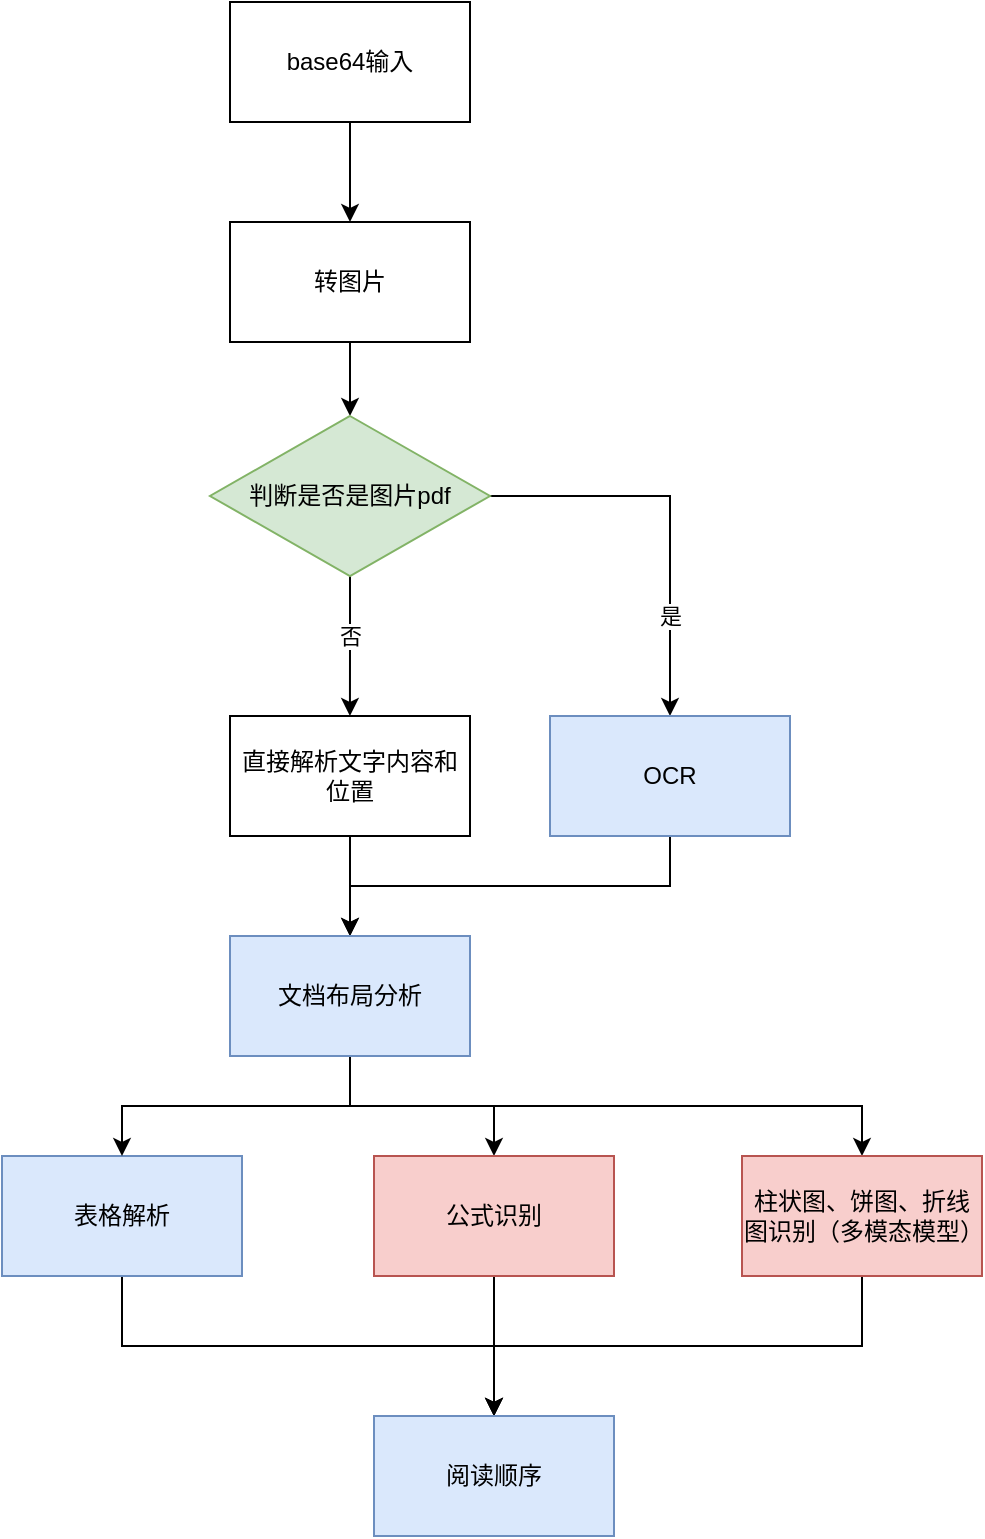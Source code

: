 <mxfile version="24.6.4" type="github">
  <diagram id="C5RBs43oDa-KdzZeNtuy" name="Page-1">
    <mxGraphModel dx="2066" dy="1119" grid="1" gridSize="10" guides="1" tooltips="1" connect="1" arrows="1" fold="1" page="1" pageScale="1" pageWidth="827" pageHeight="1169" math="0" shadow="0">
      <root>
        <mxCell id="WIyWlLk6GJQsqaUBKTNV-0" />
        <mxCell id="WIyWlLk6GJQsqaUBKTNV-1" parent="WIyWlLk6GJQsqaUBKTNV-0" />
        <mxCell id="Iuxmsyv7oll6pWx-hJi9-3" style="edgeStyle=orthogonalEdgeStyle;rounded=0;orthogonalLoop=1;jettySize=auto;html=1;exitX=0.5;exitY=1;exitDx=0;exitDy=0;entryX=0.5;entryY=0;entryDx=0;entryDy=0;" edge="1" parent="WIyWlLk6GJQsqaUBKTNV-1" source="Iuxmsyv7oll6pWx-hJi9-4" target="Iuxmsyv7oll6pWx-hJi9-24">
          <mxGeometry relative="1" as="geometry" />
        </mxCell>
        <mxCell id="Iuxmsyv7oll6pWx-hJi9-4" value="表格解析" style="rounded=0;whiteSpace=wrap;html=1;fillColor=#dae8fc;strokeColor=#6c8ebf;" vertex="1" parent="WIyWlLk6GJQsqaUBKTNV-1">
          <mxGeometry x="190" y="777" width="120" height="60" as="geometry" />
        </mxCell>
        <mxCell id="Iuxmsyv7oll6pWx-hJi9-5" style="edgeStyle=orthogonalEdgeStyle;rounded=0;orthogonalLoop=1;jettySize=auto;html=1;exitX=0.5;exitY=1;exitDx=0;exitDy=0;entryX=0.5;entryY=0;entryDx=0;entryDy=0;" edge="1" parent="WIyWlLk6GJQsqaUBKTNV-1" source="Iuxmsyv7oll6pWx-hJi9-6" target="Iuxmsyv7oll6pWx-hJi9-11">
          <mxGeometry relative="1" as="geometry" />
        </mxCell>
        <mxCell id="Iuxmsyv7oll6pWx-hJi9-6" value="转图片" style="rounded=0;whiteSpace=wrap;html=1;" vertex="1" parent="WIyWlLk6GJQsqaUBKTNV-1">
          <mxGeometry x="304" y="310" width="120" height="60" as="geometry" />
        </mxCell>
        <mxCell id="Iuxmsyv7oll6pWx-hJi9-7" style="edgeStyle=orthogonalEdgeStyle;rounded=0;orthogonalLoop=1;jettySize=auto;html=1;exitX=1;exitY=0.5;exitDx=0;exitDy=0;" edge="1" parent="WIyWlLk6GJQsqaUBKTNV-1" source="Iuxmsyv7oll6pWx-hJi9-11" target="Iuxmsyv7oll6pWx-hJi9-13">
          <mxGeometry relative="1" as="geometry" />
        </mxCell>
        <mxCell id="Iuxmsyv7oll6pWx-hJi9-8" value="是" style="edgeLabel;html=1;align=center;verticalAlign=middle;resizable=0;points=[];" vertex="1" connectable="0" parent="Iuxmsyv7oll6pWx-hJi9-7">
          <mxGeometry x="-0.051" relative="1" as="geometry">
            <mxPoint y="55" as="offset" />
          </mxGeometry>
        </mxCell>
        <mxCell id="Iuxmsyv7oll6pWx-hJi9-9" style="edgeStyle=orthogonalEdgeStyle;rounded=0;orthogonalLoop=1;jettySize=auto;html=1;exitX=0.5;exitY=1;exitDx=0;exitDy=0;" edge="1" parent="WIyWlLk6GJQsqaUBKTNV-1" source="Iuxmsyv7oll6pWx-hJi9-11">
          <mxGeometry relative="1" as="geometry">
            <mxPoint x="363.966" y="557" as="targetPoint" />
          </mxGeometry>
        </mxCell>
        <mxCell id="Iuxmsyv7oll6pWx-hJi9-10" value="否" style="edgeLabel;html=1;align=center;verticalAlign=middle;resizable=0;points=[];" vertex="1" connectable="0" parent="Iuxmsyv7oll6pWx-hJi9-9">
          <mxGeometry x="-0.225" y="2" relative="1" as="geometry">
            <mxPoint x="-2" y="2" as="offset" />
          </mxGeometry>
        </mxCell>
        <mxCell id="Iuxmsyv7oll6pWx-hJi9-11" value="判断是否是图片pdf" style="rhombus;whiteSpace=wrap;html=1;fillColor=#d5e8d4;strokeColor=#82b366;" vertex="1" parent="WIyWlLk6GJQsqaUBKTNV-1">
          <mxGeometry x="294" y="407" width="140" height="80" as="geometry" />
        </mxCell>
        <mxCell id="Iuxmsyv7oll6pWx-hJi9-12" style="edgeStyle=orthogonalEdgeStyle;rounded=0;orthogonalLoop=1;jettySize=auto;html=1;exitX=0.5;exitY=1;exitDx=0;exitDy=0;entryX=0.5;entryY=0;entryDx=0;entryDy=0;" edge="1" parent="WIyWlLk6GJQsqaUBKTNV-1" source="Iuxmsyv7oll6pWx-hJi9-13" target="Iuxmsyv7oll6pWx-hJi9-19">
          <mxGeometry relative="1" as="geometry" />
        </mxCell>
        <mxCell id="Iuxmsyv7oll6pWx-hJi9-13" value="OCR" style="rounded=0;whiteSpace=wrap;html=1;fillColor=#dae8fc;strokeColor=#6c8ebf;" vertex="1" parent="WIyWlLk6GJQsqaUBKTNV-1">
          <mxGeometry x="464" y="557" width="120" height="60" as="geometry" />
        </mxCell>
        <mxCell id="Iuxmsyv7oll6pWx-hJi9-14" style="edgeStyle=orthogonalEdgeStyle;rounded=0;orthogonalLoop=1;jettySize=auto;html=1;exitX=0.5;exitY=1;exitDx=0;exitDy=0;" edge="1" parent="WIyWlLk6GJQsqaUBKTNV-1" source="Iuxmsyv7oll6pWx-hJi9-15" target="Iuxmsyv7oll6pWx-hJi9-19">
          <mxGeometry relative="1" as="geometry" />
        </mxCell>
        <mxCell id="Iuxmsyv7oll6pWx-hJi9-15" value="直接解析文字内容和位置" style="rounded=0;whiteSpace=wrap;html=1;" vertex="1" parent="WIyWlLk6GJQsqaUBKTNV-1">
          <mxGeometry x="304" y="557" width="120" height="60" as="geometry" />
        </mxCell>
        <mxCell id="Iuxmsyv7oll6pWx-hJi9-16" style="edgeStyle=orthogonalEdgeStyle;rounded=0;orthogonalLoop=1;jettySize=auto;html=1;exitX=0.5;exitY=1;exitDx=0;exitDy=0;entryX=0.5;entryY=0;entryDx=0;entryDy=0;" edge="1" parent="WIyWlLk6GJQsqaUBKTNV-1" source="Iuxmsyv7oll6pWx-hJi9-19" target="Iuxmsyv7oll6pWx-hJi9-4">
          <mxGeometry relative="1" as="geometry" />
        </mxCell>
        <mxCell id="Iuxmsyv7oll6pWx-hJi9-17" style="edgeStyle=orthogonalEdgeStyle;rounded=0;orthogonalLoop=1;jettySize=auto;html=1;exitX=0.5;exitY=1;exitDx=0;exitDy=0;entryX=0.5;entryY=0;entryDx=0;entryDy=0;" edge="1" parent="WIyWlLk6GJQsqaUBKTNV-1" source="Iuxmsyv7oll6pWx-hJi9-19" target="Iuxmsyv7oll6pWx-hJi9-21">
          <mxGeometry relative="1" as="geometry" />
        </mxCell>
        <mxCell id="Iuxmsyv7oll6pWx-hJi9-18" style="edgeStyle=orthogonalEdgeStyle;rounded=0;orthogonalLoop=1;jettySize=auto;html=1;exitX=0.5;exitY=1;exitDx=0;exitDy=0;entryX=0.5;entryY=0;entryDx=0;entryDy=0;" edge="1" parent="WIyWlLk6GJQsqaUBKTNV-1" source="Iuxmsyv7oll6pWx-hJi9-19" target="Iuxmsyv7oll6pWx-hJi9-23">
          <mxGeometry relative="1" as="geometry" />
        </mxCell>
        <mxCell id="Iuxmsyv7oll6pWx-hJi9-19" value="文档布局分析" style="rounded=0;whiteSpace=wrap;html=1;fillColor=#dae8fc;strokeColor=#6c8ebf;" vertex="1" parent="WIyWlLk6GJQsqaUBKTNV-1">
          <mxGeometry x="304" y="667" width="120" height="60" as="geometry" />
        </mxCell>
        <mxCell id="Iuxmsyv7oll6pWx-hJi9-20" style="edgeStyle=orthogonalEdgeStyle;rounded=0;orthogonalLoop=1;jettySize=auto;html=1;exitX=0.5;exitY=1;exitDx=0;exitDy=0;entryX=0.5;entryY=0;entryDx=0;entryDy=0;" edge="1" parent="WIyWlLk6GJQsqaUBKTNV-1" source="Iuxmsyv7oll6pWx-hJi9-21" target="Iuxmsyv7oll6pWx-hJi9-24">
          <mxGeometry relative="1" as="geometry" />
        </mxCell>
        <mxCell id="Iuxmsyv7oll6pWx-hJi9-21" value="公式识别" style="rounded=0;whiteSpace=wrap;html=1;fillColor=#f8cecc;strokeColor=#b85450;" vertex="1" parent="WIyWlLk6GJQsqaUBKTNV-1">
          <mxGeometry x="376" y="777" width="120" height="60" as="geometry" />
        </mxCell>
        <mxCell id="Iuxmsyv7oll6pWx-hJi9-22" style="edgeStyle=orthogonalEdgeStyle;rounded=0;orthogonalLoop=1;jettySize=auto;html=1;exitX=0.5;exitY=1;exitDx=0;exitDy=0;entryX=0.5;entryY=0;entryDx=0;entryDy=0;" edge="1" parent="WIyWlLk6GJQsqaUBKTNV-1" source="Iuxmsyv7oll6pWx-hJi9-23" target="Iuxmsyv7oll6pWx-hJi9-24">
          <mxGeometry relative="1" as="geometry" />
        </mxCell>
        <mxCell id="Iuxmsyv7oll6pWx-hJi9-23" value="柱状图、饼图、折线图识别（多模态模型）" style="rounded=0;whiteSpace=wrap;html=1;fillColor=#f8cecc;strokeColor=#b85450;" vertex="1" parent="WIyWlLk6GJQsqaUBKTNV-1">
          <mxGeometry x="560" y="777" width="120" height="60" as="geometry" />
        </mxCell>
        <mxCell id="Iuxmsyv7oll6pWx-hJi9-24" value="阅读顺序" style="rounded=0;whiteSpace=wrap;html=1;fillColor=#dae8fc;strokeColor=#6c8ebf;" vertex="1" parent="WIyWlLk6GJQsqaUBKTNV-1">
          <mxGeometry x="376" y="907" width="120" height="60" as="geometry" />
        </mxCell>
        <mxCell id="Iuxmsyv7oll6pWx-hJi9-26" style="edgeStyle=orthogonalEdgeStyle;rounded=0;orthogonalLoop=1;jettySize=auto;html=1;exitX=0.5;exitY=1;exitDx=0;exitDy=0;entryX=0.5;entryY=0;entryDx=0;entryDy=0;" edge="1" parent="WIyWlLk6GJQsqaUBKTNV-1" source="Iuxmsyv7oll6pWx-hJi9-25" target="Iuxmsyv7oll6pWx-hJi9-6">
          <mxGeometry relative="1" as="geometry" />
        </mxCell>
        <mxCell id="Iuxmsyv7oll6pWx-hJi9-25" value="base64输入" style="rounded=0;whiteSpace=wrap;html=1;" vertex="1" parent="WIyWlLk6GJQsqaUBKTNV-1">
          <mxGeometry x="304" y="200" width="120" height="60" as="geometry" />
        </mxCell>
      </root>
    </mxGraphModel>
  </diagram>
</mxfile>
